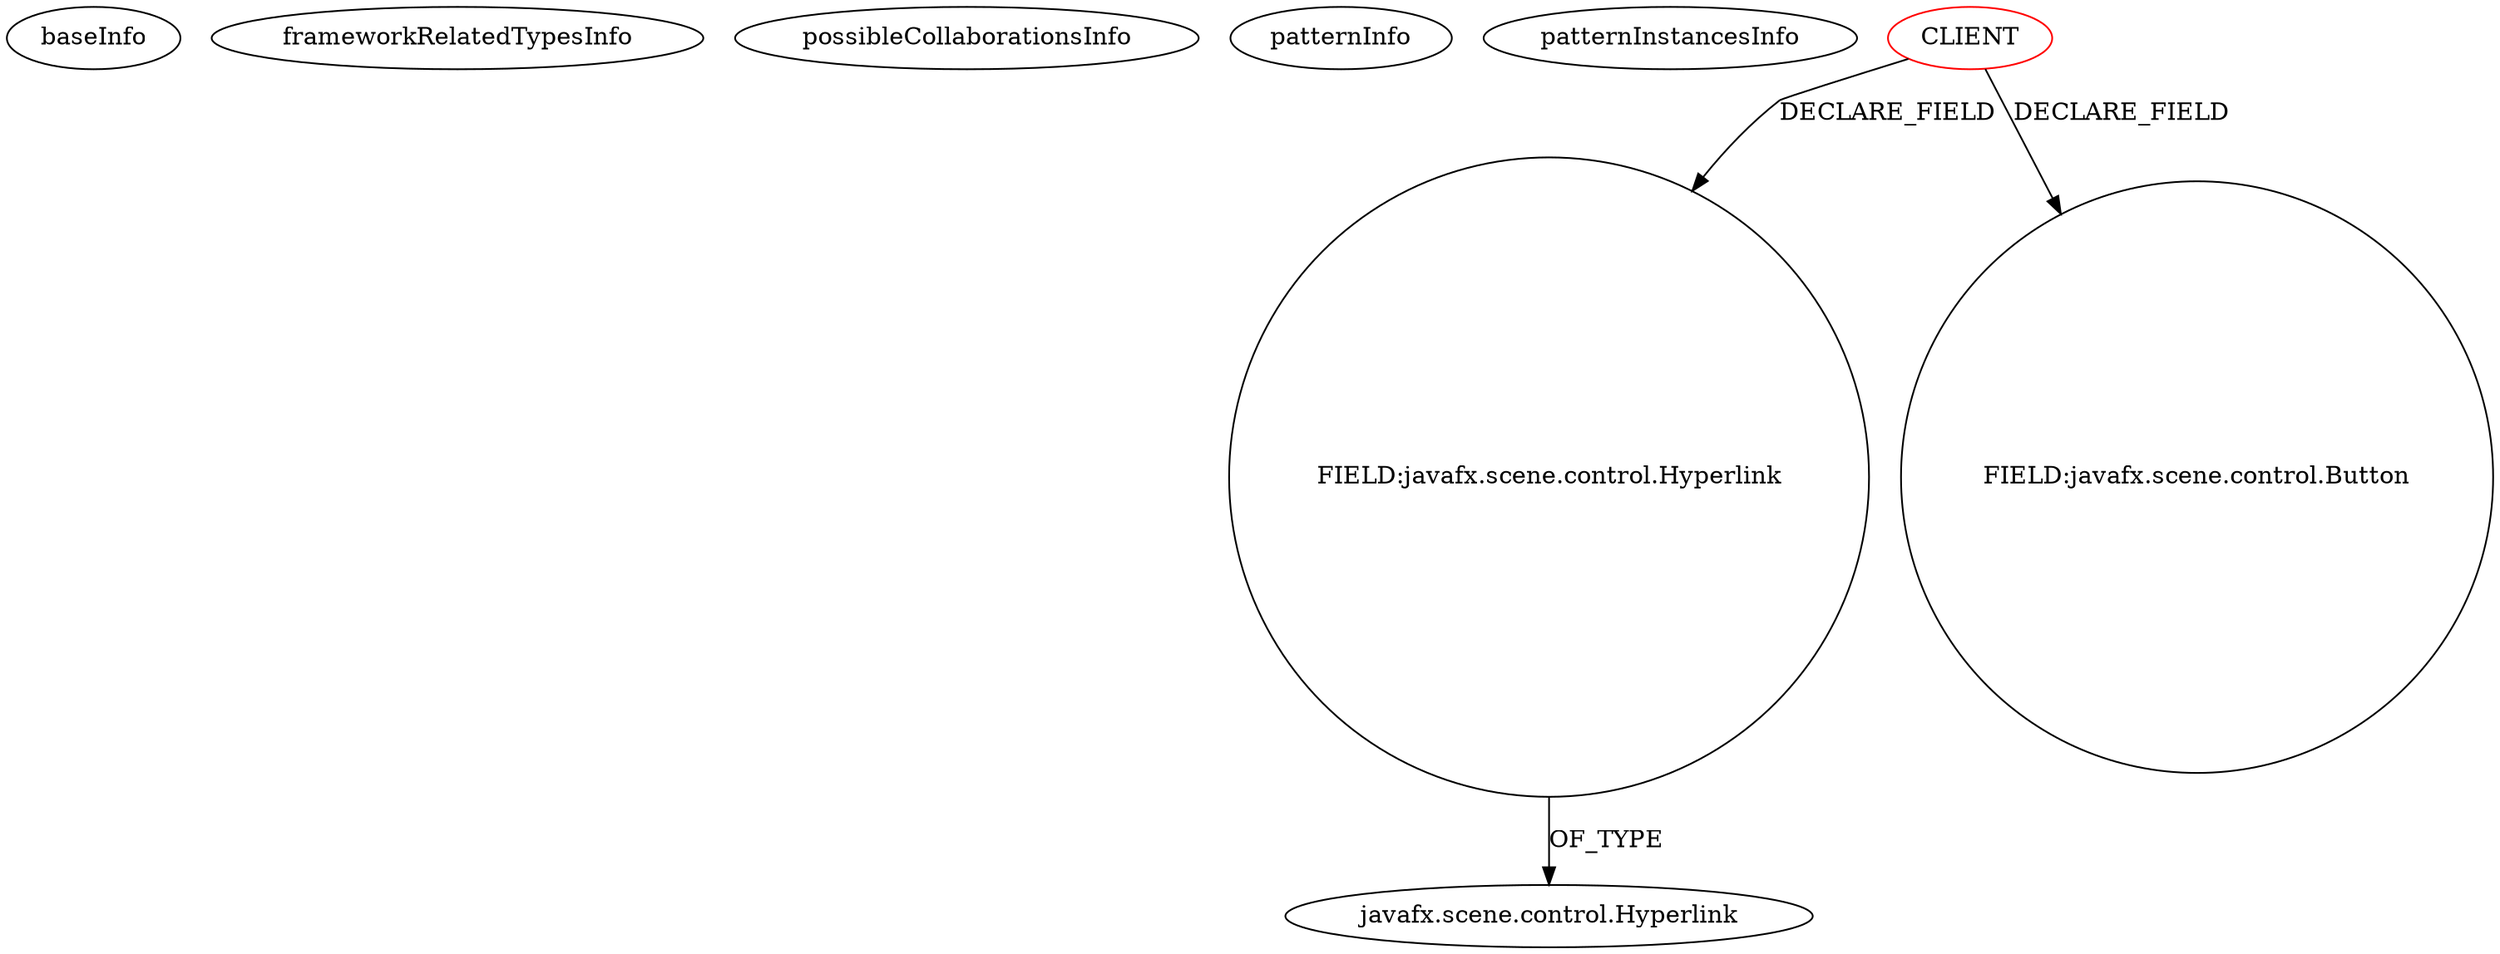 digraph {
baseInfo[graphId=3556,category="pattern",isAnonymous=false,possibleRelation=false]
frameworkRelatedTypesInfo[]
possibleCollaborationsInfo[]
patternInfo[frequency=3.0,patternRootClient=0]
patternInstancesInfo[0="warpcorebreach-AAH~/warpcorebreach-AAH/AAH-master/AAH/src/aah/ResidentHomepageController.java~ResidentHomepageController~4715",1="Johnmalc-JavaFX~/Johnmalc-JavaFX/JavaFX-master/src/game/SingleClassNoXmlBallGame.java~SingleClassNoXmlBallGame~649",2="mrempala-sp~/mrempala-sp/sp-master/src/application/VcProgramStart.java~VcProgramStart~3679"]
5[label="javafx.scene.control.Hyperlink",vertexType="FRAMEWORK_CLASS_TYPE",isFrameworkType=false]
4[label="FIELD:javafx.scene.control.Hyperlink",vertexType="FIELD_DECLARATION",isFrameworkType=false,shape=circle]
0[label="CLIENT",vertexType="ROOT_CLIENT_CLASS_DECLARATION",isFrameworkType=false,color=red]
6[label="FIELD:javafx.scene.control.Button",vertexType="FIELD_DECLARATION",isFrameworkType=false,shape=circle]
0->4[label="DECLARE_FIELD"]
4->5[label="OF_TYPE"]
0->6[label="DECLARE_FIELD"]
}
